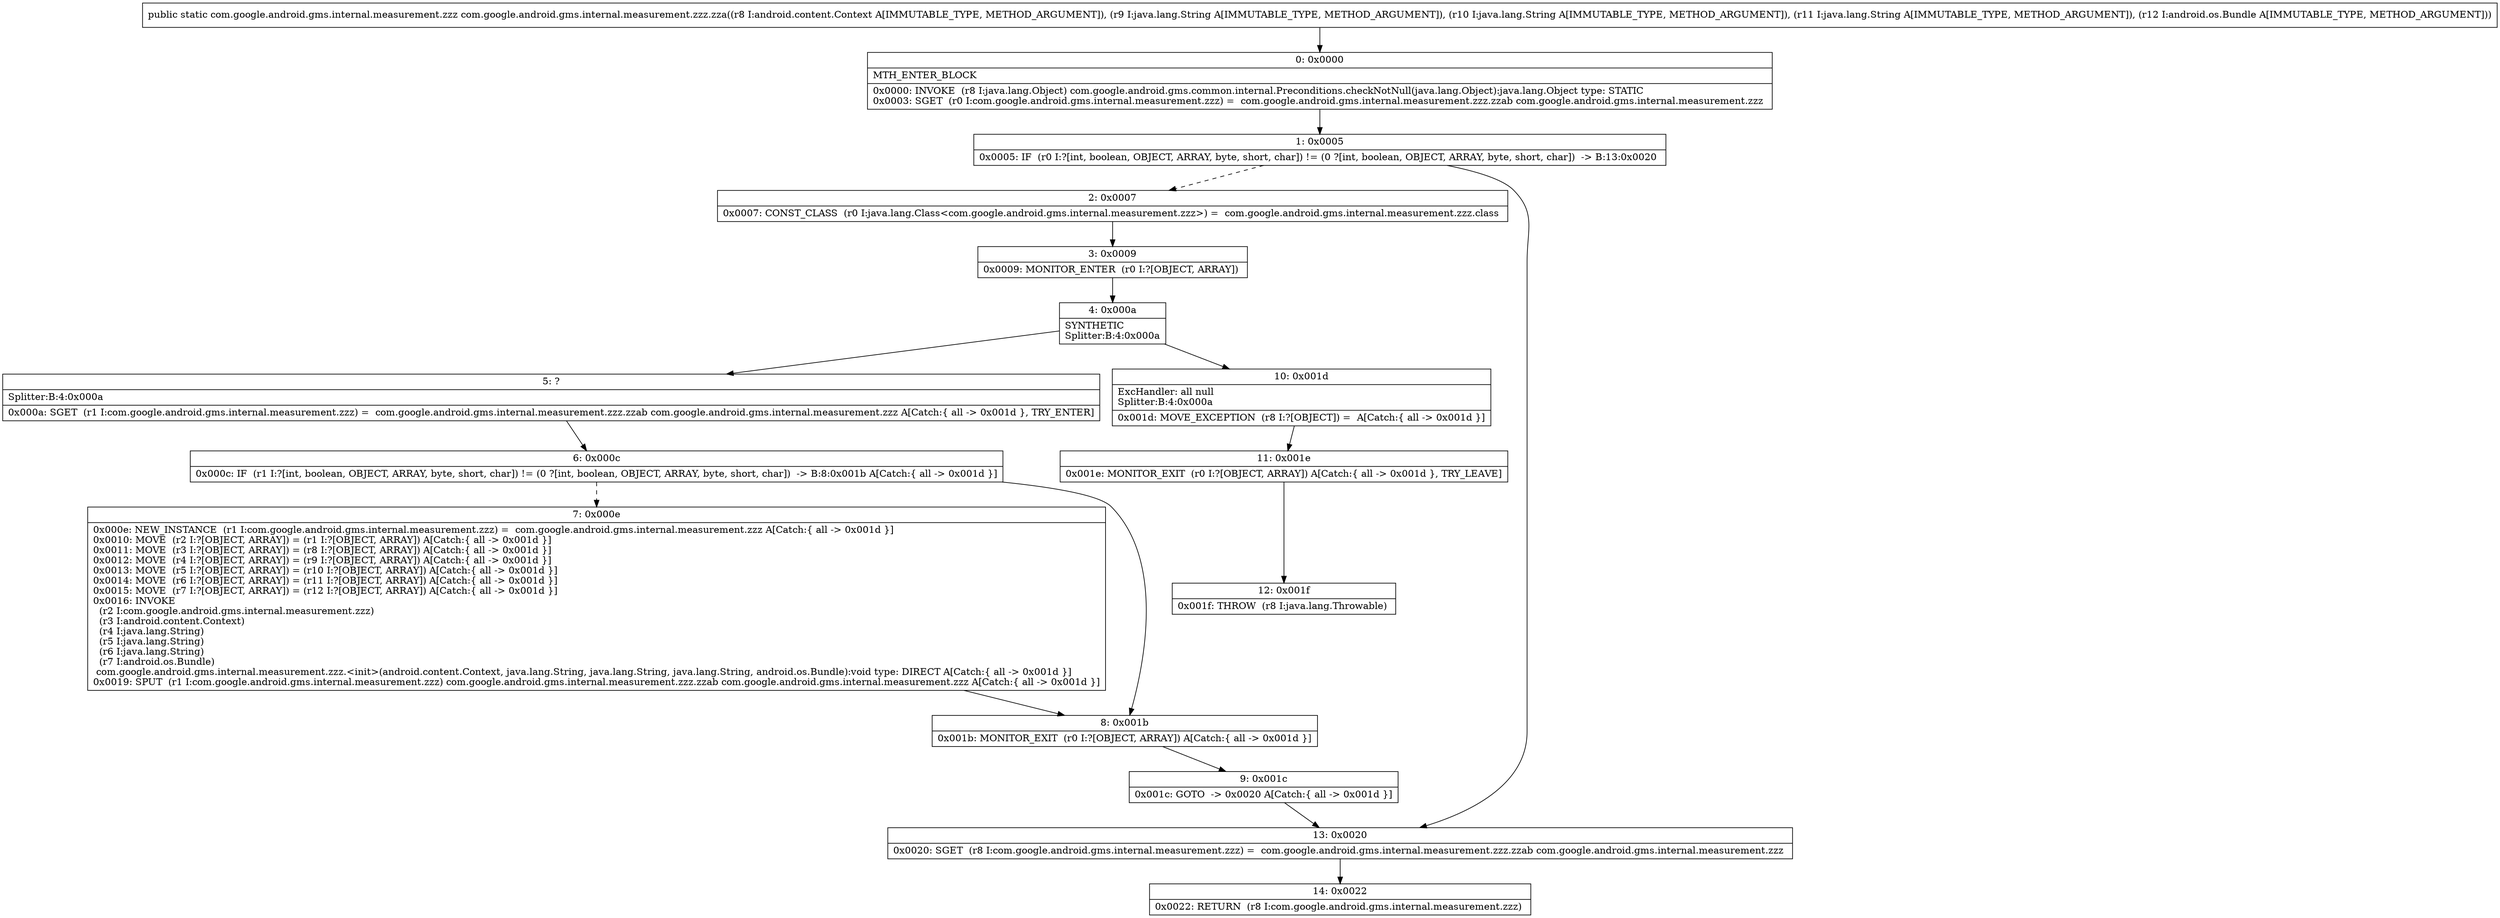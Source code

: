 digraph "CFG forcom.google.android.gms.internal.measurement.zzz.zza(Landroid\/content\/Context;Ljava\/lang\/String;Ljava\/lang\/String;Ljava\/lang\/String;Landroid\/os\/Bundle;)Lcom\/google\/android\/gms\/internal\/measurement\/zzz;" {
Node_0 [shape=record,label="{0\:\ 0x0000|MTH_ENTER_BLOCK\l|0x0000: INVOKE  (r8 I:java.lang.Object) com.google.android.gms.common.internal.Preconditions.checkNotNull(java.lang.Object):java.lang.Object type: STATIC \l0x0003: SGET  (r0 I:com.google.android.gms.internal.measurement.zzz) =  com.google.android.gms.internal.measurement.zzz.zzab com.google.android.gms.internal.measurement.zzz \l}"];
Node_1 [shape=record,label="{1\:\ 0x0005|0x0005: IF  (r0 I:?[int, boolean, OBJECT, ARRAY, byte, short, char]) != (0 ?[int, boolean, OBJECT, ARRAY, byte, short, char])  \-\> B:13:0x0020 \l}"];
Node_2 [shape=record,label="{2\:\ 0x0007|0x0007: CONST_CLASS  (r0 I:java.lang.Class\<com.google.android.gms.internal.measurement.zzz\>) =  com.google.android.gms.internal.measurement.zzz.class \l}"];
Node_3 [shape=record,label="{3\:\ 0x0009|0x0009: MONITOR_ENTER  (r0 I:?[OBJECT, ARRAY]) \l}"];
Node_4 [shape=record,label="{4\:\ 0x000a|SYNTHETIC\lSplitter:B:4:0x000a\l}"];
Node_5 [shape=record,label="{5\:\ ?|Splitter:B:4:0x000a\l|0x000a: SGET  (r1 I:com.google.android.gms.internal.measurement.zzz) =  com.google.android.gms.internal.measurement.zzz.zzab com.google.android.gms.internal.measurement.zzz A[Catch:\{ all \-\> 0x001d \}, TRY_ENTER]\l}"];
Node_6 [shape=record,label="{6\:\ 0x000c|0x000c: IF  (r1 I:?[int, boolean, OBJECT, ARRAY, byte, short, char]) != (0 ?[int, boolean, OBJECT, ARRAY, byte, short, char])  \-\> B:8:0x001b A[Catch:\{ all \-\> 0x001d \}]\l}"];
Node_7 [shape=record,label="{7\:\ 0x000e|0x000e: NEW_INSTANCE  (r1 I:com.google.android.gms.internal.measurement.zzz) =  com.google.android.gms.internal.measurement.zzz A[Catch:\{ all \-\> 0x001d \}]\l0x0010: MOVE  (r2 I:?[OBJECT, ARRAY]) = (r1 I:?[OBJECT, ARRAY]) A[Catch:\{ all \-\> 0x001d \}]\l0x0011: MOVE  (r3 I:?[OBJECT, ARRAY]) = (r8 I:?[OBJECT, ARRAY]) A[Catch:\{ all \-\> 0x001d \}]\l0x0012: MOVE  (r4 I:?[OBJECT, ARRAY]) = (r9 I:?[OBJECT, ARRAY]) A[Catch:\{ all \-\> 0x001d \}]\l0x0013: MOVE  (r5 I:?[OBJECT, ARRAY]) = (r10 I:?[OBJECT, ARRAY]) A[Catch:\{ all \-\> 0x001d \}]\l0x0014: MOVE  (r6 I:?[OBJECT, ARRAY]) = (r11 I:?[OBJECT, ARRAY]) A[Catch:\{ all \-\> 0x001d \}]\l0x0015: MOVE  (r7 I:?[OBJECT, ARRAY]) = (r12 I:?[OBJECT, ARRAY]) A[Catch:\{ all \-\> 0x001d \}]\l0x0016: INVOKE  \l  (r2 I:com.google.android.gms.internal.measurement.zzz)\l  (r3 I:android.content.Context)\l  (r4 I:java.lang.String)\l  (r5 I:java.lang.String)\l  (r6 I:java.lang.String)\l  (r7 I:android.os.Bundle)\l com.google.android.gms.internal.measurement.zzz.\<init\>(android.content.Context, java.lang.String, java.lang.String, java.lang.String, android.os.Bundle):void type: DIRECT A[Catch:\{ all \-\> 0x001d \}]\l0x0019: SPUT  (r1 I:com.google.android.gms.internal.measurement.zzz) com.google.android.gms.internal.measurement.zzz.zzab com.google.android.gms.internal.measurement.zzz A[Catch:\{ all \-\> 0x001d \}]\l}"];
Node_8 [shape=record,label="{8\:\ 0x001b|0x001b: MONITOR_EXIT  (r0 I:?[OBJECT, ARRAY]) A[Catch:\{ all \-\> 0x001d \}]\l}"];
Node_9 [shape=record,label="{9\:\ 0x001c|0x001c: GOTO  \-\> 0x0020 A[Catch:\{ all \-\> 0x001d \}]\l}"];
Node_10 [shape=record,label="{10\:\ 0x001d|ExcHandler: all null\lSplitter:B:4:0x000a\l|0x001d: MOVE_EXCEPTION  (r8 I:?[OBJECT]) =  A[Catch:\{ all \-\> 0x001d \}]\l}"];
Node_11 [shape=record,label="{11\:\ 0x001e|0x001e: MONITOR_EXIT  (r0 I:?[OBJECT, ARRAY]) A[Catch:\{ all \-\> 0x001d \}, TRY_LEAVE]\l}"];
Node_12 [shape=record,label="{12\:\ 0x001f|0x001f: THROW  (r8 I:java.lang.Throwable) \l}"];
Node_13 [shape=record,label="{13\:\ 0x0020|0x0020: SGET  (r8 I:com.google.android.gms.internal.measurement.zzz) =  com.google.android.gms.internal.measurement.zzz.zzab com.google.android.gms.internal.measurement.zzz \l}"];
Node_14 [shape=record,label="{14\:\ 0x0022|0x0022: RETURN  (r8 I:com.google.android.gms.internal.measurement.zzz) \l}"];
MethodNode[shape=record,label="{public static com.google.android.gms.internal.measurement.zzz com.google.android.gms.internal.measurement.zzz.zza((r8 I:android.content.Context A[IMMUTABLE_TYPE, METHOD_ARGUMENT]), (r9 I:java.lang.String A[IMMUTABLE_TYPE, METHOD_ARGUMENT]), (r10 I:java.lang.String A[IMMUTABLE_TYPE, METHOD_ARGUMENT]), (r11 I:java.lang.String A[IMMUTABLE_TYPE, METHOD_ARGUMENT]), (r12 I:android.os.Bundle A[IMMUTABLE_TYPE, METHOD_ARGUMENT])) }"];
MethodNode -> Node_0;
Node_0 -> Node_1;
Node_1 -> Node_2[style=dashed];
Node_1 -> Node_13;
Node_2 -> Node_3;
Node_3 -> Node_4;
Node_4 -> Node_5;
Node_4 -> Node_10;
Node_5 -> Node_6;
Node_6 -> Node_7[style=dashed];
Node_6 -> Node_8;
Node_7 -> Node_8;
Node_8 -> Node_9;
Node_9 -> Node_13;
Node_10 -> Node_11;
Node_11 -> Node_12;
Node_13 -> Node_14;
}

